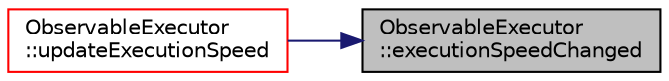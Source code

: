 digraph "ObservableExecutor::executionSpeedChanged"
{
 // LATEX_PDF_SIZE
  edge [fontname="Helvetica",fontsize="10",labelfontname="Helvetica",labelfontsize="10"];
  node [fontname="Helvetica",fontsize="10",shape=record];
  rankdir="RL";
  Node1 [label="ObservableExecutor\l::executionSpeedChanged",height=0.2,width=0.4,color="black", fillcolor="grey75", style="filled", fontcolor="black",tooltip=" "];
  Node1 -> Node2 [dir="back",color="midnightblue",fontsize="10",style="solid",fontname="Helvetica"];
  Node2 [label="ObservableExecutor\l::updateExecutionSpeed",height=0.2,width=0.4,color="red", fillcolor="white", style="filled",URL="$class_observable_executor.html#a84d6a28cf0b5e3e60cbc12a108bd7d6b",tooltip=" "];
}
